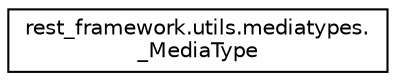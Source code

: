 digraph "Graphical Class Hierarchy"
{
 // LATEX_PDF_SIZE
  edge [fontname="Helvetica",fontsize="10",labelfontname="Helvetica",labelfontsize="10"];
  node [fontname="Helvetica",fontsize="10",shape=record];
  rankdir="LR";
  Node0 [label="rest_framework.utils.mediatypes.\l_MediaType",height=0.2,width=0.4,color="black", fillcolor="white", style="filled",URL="$classrest__framework_1_1utils_1_1mediatypes_1_1___media_type.html",tooltip=" "];
}
